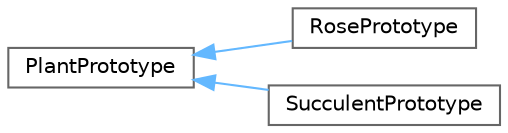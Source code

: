 digraph "Graphical Class Hierarchy"
{
 // INTERACTIVE_SVG=YES
 // LATEX_PDF_SIZE
  bgcolor="transparent";
  edge [fontname=Helvetica,fontsize=10,labelfontname=Helvetica,labelfontsize=10];
  node [fontname=Helvetica,fontsize=10,shape=box,height=0.2,width=0.4];
  rankdir="LR";
  Node0 [id="Node000000",label="PlantPrototype",height=0.2,width=0.4,color="grey40", fillcolor="white", style="filled",URL="$class_plant_prototype.html",tooltip="Abstract prototype class for cloning plants."];
  Node0 -> Node1 [id="edge31_Node000000_Node000001",dir="back",color="steelblue1",style="solid",tooltip=" "];
  Node1 [id="Node000001",label="RosePrototype",height=0.2,width=0.4,color="grey40", fillcolor="white", style="filled",URL="$class_rose_prototype.html",tooltip="Concrete prototype implementation for rose propagation."];
  Node0 -> Node2 [id="edge32_Node000000_Node000002",dir="back",color="steelblue1",style="solid",tooltip=" "];
  Node2 [id="Node000002",label="SucculentPrototype",height=0.2,width=0.4,color="grey40", fillcolor="white", style="filled",URL="$class_succulent_prototype.html",tooltip="Concrete prototype implementation for succulent propagation."];
}
